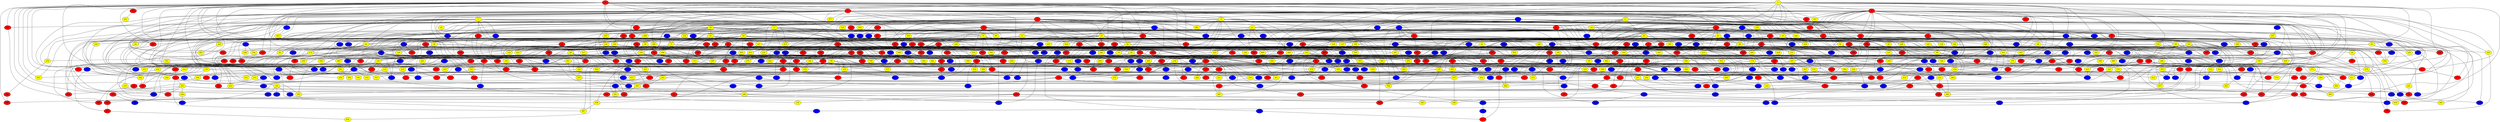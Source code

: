 graph {
0 [style = filled fillcolor = red];
1 [style = filled fillcolor = red];
2 [style = filled fillcolor = yellow];
3 [style = filled fillcolor = yellow];
4 [style = filled fillcolor = red];
5 [style = filled fillcolor = yellow];
6 [style = filled fillcolor = blue];
7 [style = filled fillcolor = blue];
8 [style = filled fillcolor = yellow];
9 [style = filled fillcolor = red];
10 [style = filled fillcolor = red];
11 [style = filled fillcolor = yellow];
12 [style = filled fillcolor = yellow];
13 [style = filled fillcolor = blue];
14 [style = filled fillcolor = yellow];
15 [style = filled fillcolor = yellow];
16 [style = filled fillcolor = blue];
17 [style = filled fillcolor = red];
18 [style = filled fillcolor = red];
19 [style = filled fillcolor = yellow];
20 [style = filled fillcolor = yellow];
21 [style = filled fillcolor = red];
22 [style = filled fillcolor = red];
23 [style = filled fillcolor = red];
24 [style = filled fillcolor = yellow];
25 [style = filled fillcolor = red];
26 [style = filled fillcolor = yellow];
27 [style = filled fillcolor = red];
28 [style = filled fillcolor = red];
29 [style = filled fillcolor = yellow];
30 [style = filled fillcolor = blue];
31 [style = filled fillcolor = yellow];
32 [style = filled fillcolor = blue];
33 [style = filled fillcolor = blue];
34 [style = filled fillcolor = blue];
35 [style = filled fillcolor = blue];
36 [style = filled fillcolor = yellow];
37 [style = filled fillcolor = blue];
38 [style = filled fillcolor = red];
39 [style = filled fillcolor = yellow];
40 [style = filled fillcolor = yellow];
41 [style = filled fillcolor = red];
42 [style = filled fillcolor = blue];
43 [style = filled fillcolor = red];
44 [style = filled fillcolor = blue];
45 [style = filled fillcolor = red];
46 [style = filled fillcolor = yellow];
47 [style = filled fillcolor = blue];
48 [style = filled fillcolor = yellow];
49 [style = filled fillcolor = red];
50 [style = filled fillcolor = red];
51 [style = filled fillcolor = red];
52 [style = filled fillcolor = red];
53 [style = filled fillcolor = yellow];
54 [style = filled fillcolor = red];
55 [style = filled fillcolor = yellow];
56 [style = filled fillcolor = yellow];
57 [style = filled fillcolor = red];
58 [style = filled fillcolor = yellow];
59 [style = filled fillcolor = yellow];
60 [style = filled fillcolor = red];
61 [style = filled fillcolor = red];
62 [style = filled fillcolor = blue];
63 [style = filled fillcolor = red];
64 [style = filled fillcolor = yellow];
65 [style = filled fillcolor = yellow];
66 [style = filled fillcolor = red];
67 [style = filled fillcolor = red];
68 [style = filled fillcolor = yellow];
69 [style = filled fillcolor = red];
70 [style = filled fillcolor = blue];
71 [style = filled fillcolor = yellow];
72 [style = filled fillcolor = red];
73 [style = filled fillcolor = red];
74 [style = filled fillcolor = blue];
75 [style = filled fillcolor = yellow];
76 [style = filled fillcolor = blue];
77 [style = filled fillcolor = red];
78 [style = filled fillcolor = blue];
79 [style = filled fillcolor = blue];
80 [style = filled fillcolor = yellow];
81 [style = filled fillcolor = yellow];
82 [style = filled fillcolor = yellow];
83 [style = filled fillcolor = yellow];
84 [style = filled fillcolor = yellow];
85 [style = filled fillcolor = red];
86 [style = filled fillcolor = blue];
87 [style = filled fillcolor = red];
88 [style = filled fillcolor = yellow];
89 [style = filled fillcolor = red];
90 [style = filled fillcolor = yellow];
91 [style = filled fillcolor = yellow];
92 [style = filled fillcolor = red];
93 [style = filled fillcolor = red];
94 [style = filled fillcolor = red];
95 [style = filled fillcolor = yellow];
96 [style = filled fillcolor = yellow];
97 [style = filled fillcolor = blue];
98 [style = filled fillcolor = red];
99 [style = filled fillcolor = red];
100 [style = filled fillcolor = yellow];
101 [style = filled fillcolor = red];
102 [style = filled fillcolor = yellow];
103 [style = filled fillcolor = red];
104 [style = filled fillcolor = yellow];
105 [style = filled fillcolor = yellow];
106 [style = filled fillcolor = red];
107 [style = filled fillcolor = yellow];
108 [style = filled fillcolor = red];
109 [style = filled fillcolor = red];
110 [style = filled fillcolor = yellow];
111 [style = filled fillcolor = red];
112 [style = filled fillcolor = red];
113 [style = filled fillcolor = blue];
114 [style = filled fillcolor = yellow];
115 [style = filled fillcolor = red];
116 [style = filled fillcolor = blue];
117 [style = filled fillcolor = red];
118 [style = filled fillcolor = yellow];
119 [style = filled fillcolor = blue];
120 [style = filled fillcolor = yellow];
121 [style = filled fillcolor = yellow];
122 [style = filled fillcolor = yellow];
123 [style = filled fillcolor = red];
124 [style = filled fillcolor = blue];
125 [style = filled fillcolor = blue];
126 [style = filled fillcolor = yellow];
127 [style = filled fillcolor = blue];
128 [style = filled fillcolor = yellow];
129 [style = filled fillcolor = blue];
130 [style = filled fillcolor = blue];
131 [style = filled fillcolor = blue];
132 [style = filled fillcolor = red];
133 [style = filled fillcolor = red];
134 [style = filled fillcolor = red];
135 [style = filled fillcolor = red];
136 [style = filled fillcolor = blue];
137 [style = filled fillcolor = yellow];
138 [style = filled fillcolor = blue];
139 [style = filled fillcolor = red];
140 [style = filled fillcolor = yellow];
141 [style = filled fillcolor = yellow];
142 [style = filled fillcolor = red];
143 [style = filled fillcolor = yellow];
144 [style = filled fillcolor = red];
145 [style = filled fillcolor = yellow];
146 [style = filled fillcolor = yellow];
147 [style = filled fillcolor = blue];
148 [style = filled fillcolor = blue];
149 [style = filled fillcolor = blue];
150 [style = filled fillcolor = yellow];
151 [style = filled fillcolor = blue];
152 [style = filled fillcolor = blue];
153 [style = filled fillcolor = red];
154 [style = filled fillcolor = yellow];
155 [style = filled fillcolor = yellow];
156 [style = filled fillcolor = yellow];
157 [style = filled fillcolor = red];
158 [style = filled fillcolor = red];
159 [style = filled fillcolor = yellow];
160 [style = filled fillcolor = yellow];
161 [style = filled fillcolor = red];
162 [style = filled fillcolor = yellow];
163 [style = filled fillcolor = red];
164 [style = filled fillcolor = yellow];
165 [style = filled fillcolor = blue];
166 [style = filled fillcolor = yellow];
167 [style = filled fillcolor = blue];
168 [style = filled fillcolor = blue];
169 [style = filled fillcolor = blue];
170 [style = filled fillcolor = blue];
171 [style = filled fillcolor = red];
172 [style = filled fillcolor = yellow];
173 [style = filled fillcolor = yellow];
174 [style = filled fillcolor = red];
175 [style = filled fillcolor = yellow];
176 [style = filled fillcolor = blue];
177 [style = filled fillcolor = red];
178 [style = filled fillcolor = red];
179 [style = filled fillcolor = yellow];
180 [style = filled fillcolor = red];
181 [style = filled fillcolor = blue];
182 [style = filled fillcolor = yellow];
183 [style = filled fillcolor = blue];
184 [style = filled fillcolor = red];
185 [style = filled fillcolor = blue];
186 [style = filled fillcolor = red];
187 [style = filled fillcolor = blue];
188 [style = filled fillcolor = red];
189 [style = filled fillcolor = blue];
190 [style = filled fillcolor = red];
191 [style = filled fillcolor = blue];
192 [style = filled fillcolor = yellow];
193 [style = filled fillcolor = red];
194 [style = filled fillcolor = blue];
195 [style = filled fillcolor = blue];
196 [style = filled fillcolor = yellow];
197 [style = filled fillcolor = yellow];
198 [style = filled fillcolor = yellow];
199 [style = filled fillcolor = blue];
200 [style = filled fillcolor = yellow];
201 [style = filled fillcolor = yellow];
202 [style = filled fillcolor = yellow];
203 [style = filled fillcolor = blue];
204 [style = filled fillcolor = yellow];
205 [style = filled fillcolor = blue];
206 [style = filled fillcolor = red];
207 [style = filled fillcolor = red];
208 [style = filled fillcolor = red];
209 [style = filled fillcolor = red];
210 [style = filled fillcolor = yellow];
211 [style = filled fillcolor = yellow];
212 [style = filled fillcolor = yellow];
213 [style = filled fillcolor = blue];
214 [style = filled fillcolor = red];
215 [style = filled fillcolor = yellow];
216 [style = filled fillcolor = yellow];
217 [style = filled fillcolor = blue];
218 [style = filled fillcolor = yellow];
219 [style = filled fillcolor = blue];
220 [style = filled fillcolor = yellow];
221 [style = filled fillcolor = blue];
222 [style = filled fillcolor = red];
223 [style = filled fillcolor = blue];
224 [style = filled fillcolor = blue];
225 [style = filled fillcolor = yellow];
226 [style = filled fillcolor = yellow];
227 [style = filled fillcolor = red];
228 [style = filled fillcolor = yellow];
229 [style = filled fillcolor = yellow];
230 [style = filled fillcolor = yellow];
231 [style = filled fillcolor = red];
232 [style = filled fillcolor = yellow];
233 [style = filled fillcolor = yellow];
234 [style = filled fillcolor = blue];
235 [style = filled fillcolor = red];
236 [style = filled fillcolor = yellow];
237 [style = filled fillcolor = blue];
238 [style = filled fillcolor = blue];
239 [style = filled fillcolor = blue];
240 [style = filled fillcolor = blue];
241 [style = filled fillcolor = yellow];
242 [style = filled fillcolor = yellow];
243 [style = filled fillcolor = red];
244 [style = filled fillcolor = blue];
245 [style = filled fillcolor = red];
246 [style = filled fillcolor = red];
247 [style = filled fillcolor = blue];
248 [style = filled fillcolor = yellow];
249 [style = filled fillcolor = yellow];
250 [style = filled fillcolor = blue];
251 [style = filled fillcolor = yellow];
252 [style = filled fillcolor = red];
253 [style = filled fillcolor = yellow];
254 [style = filled fillcolor = yellow];
255 [style = filled fillcolor = yellow];
256 [style = filled fillcolor = yellow];
257 [style = filled fillcolor = blue];
258 [style = filled fillcolor = red];
259 [style = filled fillcolor = red];
260 [style = filled fillcolor = red];
261 [style = filled fillcolor = yellow];
262 [style = filled fillcolor = blue];
263 [style = filled fillcolor = yellow];
264 [style = filled fillcolor = red];
265 [style = filled fillcolor = red];
266 [style = filled fillcolor = yellow];
267 [style = filled fillcolor = blue];
268 [style = filled fillcolor = red];
269 [style = filled fillcolor = red];
270 [style = filled fillcolor = yellow];
271 [style = filled fillcolor = blue];
272 [style = filled fillcolor = red];
273 [style = filled fillcolor = blue];
274 [style = filled fillcolor = yellow];
275 [style = filled fillcolor = yellow];
276 [style = filled fillcolor = blue];
277 [style = filled fillcolor = red];
278 [style = filled fillcolor = blue];
279 [style = filled fillcolor = yellow];
280 [style = filled fillcolor = yellow];
281 [style = filled fillcolor = blue];
282 [style = filled fillcolor = yellow];
283 [style = filled fillcolor = yellow];
284 [style = filled fillcolor = yellow];
285 [style = filled fillcolor = red];
286 [style = filled fillcolor = yellow];
287 [style = filled fillcolor = blue];
288 [style = filled fillcolor = red];
289 [style = filled fillcolor = blue];
290 [style = filled fillcolor = blue];
291 [style = filled fillcolor = blue];
292 [style = filled fillcolor = blue];
293 [style = filled fillcolor = red];
294 [style = filled fillcolor = yellow];
295 [style = filled fillcolor = red];
296 [style = filled fillcolor = blue];
297 [style = filled fillcolor = red];
298 [style = filled fillcolor = blue];
299 [style = filled fillcolor = yellow];
300 [style = filled fillcolor = red];
301 [style = filled fillcolor = red];
302 [style = filled fillcolor = blue];
303 [style = filled fillcolor = yellow];
304 [style = filled fillcolor = red];
305 [style = filled fillcolor = red];
306 [style = filled fillcolor = blue];
307 [style = filled fillcolor = red];
308 [style = filled fillcolor = blue];
309 [style = filled fillcolor = blue];
310 [style = filled fillcolor = red];
311 [style = filled fillcolor = yellow];
312 [style = filled fillcolor = blue];
313 [style = filled fillcolor = yellow];
314 [style = filled fillcolor = yellow];
315 [style = filled fillcolor = blue];
316 [style = filled fillcolor = yellow];
317 [style = filled fillcolor = red];
318 [style = filled fillcolor = yellow];
319 [style = filled fillcolor = yellow];
320 [style = filled fillcolor = blue];
321 [style = filled fillcolor = red];
322 [style = filled fillcolor = blue];
323 [style = filled fillcolor = blue];
324 [style = filled fillcolor = yellow];
325 [style = filled fillcolor = blue];
326 [style = filled fillcolor = blue];
327 [style = filled fillcolor = red];
328 [style = filled fillcolor = blue];
329 [style = filled fillcolor = blue];
330 [style = filled fillcolor = yellow];
331 [style = filled fillcolor = red];
332 [style = filled fillcolor = blue];
333 [style = filled fillcolor = yellow];
334 [style = filled fillcolor = yellow];
335 [style = filled fillcolor = red];
336 [style = filled fillcolor = blue];
337 [style = filled fillcolor = red];
338 [style = filled fillcolor = yellow];
339 [style = filled fillcolor = red];
340 [style = filled fillcolor = red];
341 [style = filled fillcolor = yellow];
342 [style = filled fillcolor = blue];
343 [style = filled fillcolor = yellow];
344 [style = filled fillcolor = red];
345 [style = filled fillcolor = blue];
346 [style = filled fillcolor = yellow];
347 [style = filled fillcolor = yellow];
348 [style = filled fillcolor = blue];
349 [style = filled fillcolor = red];
350 [style = filled fillcolor = yellow];
351 [style = filled fillcolor = blue];
352 [style = filled fillcolor = red];
353 [style = filled fillcolor = yellow];
354 [style = filled fillcolor = yellow];
355 [style = filled fillcolor = yellow];
356 [style = filled fillcolor = red];
357 [style = filled fillcolor = yellow];
358 [style = filled fillcolor = blue];
359 [style = filled fillcolor = blue];
360 [style = filled fillcolor = yellow];
361 [style = filled fillcolor = yellow];
362 [style = filled fillcolor = red];
363 [style = filled fillcolor = yellow];
364 [style = filled fillcolor = blue];
365 [style = filled fillcolor = blue];
366 [style = filled fillcolor = red];
367 [style = filled fillcolor = yellow];
368 [style = filled fillcolor = blue];
369 [style = filled fillcolor = red];
370 [style = filled fillcolor = yellow];
371 [style = filled fillcolor = red];
372 [style = filled fillcolor = red];
373 [style = filled fillcolor = yellow];
374 [style = filled fillcolor = yellow];
375 [style = filled fillcolor = red];
376 [style = filled fillcolor = red];
377 [style = filled fillcolor = red];
378 [style = filled fillcolor = red];
379 [style = filled fillcolor = yellow];
380 [style = filled fillcolor = yellow];
381 [style = filled fillcolor = blue];
382 [style = filled fillcolor = blue];
383 [style = filled fillcolor = yellow];
384 [style = filled fillcolor = yellow];
385 [style = filled fillcolor = yellow];
386 [style = filled fillcolor = blue];
387 [style = filled fillcolor = red];
388 [style = filled fillcolor = red];
389 [style = filled fillcolor = blue];
390 [style = filled fillcolor = yellow];
391 [style = filled fillcolor = red];
392 [style = filled fillcolor = red];
393 [style = filled fillcolor = red];
394 [style = filled fillcolor = blue];
395 [style = filled fillcolor = yellow];
396 [style = filled fillcolor = red];
397 [style = filled fillcolor = red];
398 [style = filled fillcolor = red];
399 [style = filled fillcolor = red];
400 [style = filled fillcolor = blue];
401 [style = filled fillcolor = red];
402 [style = filled fillcolor = yellow];
403 [style = filled fillcolor = blue];
404 [style = filled fillcolor = blue];
405 [style = filled fillcolor = red];
406 [style = filled fillcolor = yellow];
407 [style = filled fillcolor = blue];
408 [style = filled fillcolor = red];
409 [style = filled fillcolor = yellow];
410 [style = filled fillcolor = blue];
411 [style = filled fillcolor = red];
412 [style = filled fillcolor = blue];
413 [style = filled fillcolor = blue];
414 [style = filled fillcolor = blue];
415 [style = filled fillcolor = yellow];
416 [style = filled fillcolor = red];
417 [style = filled fillcolor = red];
418 [style = filled fillcolor = blue];
419 [style = filled fillcolor = red];
420 [style = filled fillcolor = red];
421 [style = filled fillcolor = blue];
422 [style = filled fillcolor = yellow];
423 [style = filled fillcolor = red];
424 [style = filled fillcolor = blue];
425 [style = filled fillcolor = red];
426 [style = filled fillcolor = yellow];
427 [style = filled fillcolor = blue];
428 [style = filled fillcolor = blue];
429 [style = filled fillcolor = blue];
430 [style = filled fillcolor = red];
431 [style = filled fillcolor = blue];
432 [style = filled fillcolor = red];
433 [style = filled fillcolor = yellow];
434 [style = filled fillcolor = blue];
435 [style = filled fillcolor = red];
436 [style = filled fillcolor = yellow];
437 [style = filled fillcolor = red];
438 [style = filled fillcolor = red];
439 [style = filled fillcolor = yellow];
440 [style = filled fillcolor = yellow];
441 [style = filled fillcolor = yellow];
442 [style = filled fillcolor = blue];
443 [style = filled fillcolor = red];
444 [style = filled fillcolor = yellow];
445 [style = filled fillcolor = red];
446 [style = filled fillcolor = blue];
447 [style = filled fillcolor = yellow];
448 [style = filled fillcolor = red];
449 [style = filled fillcolor = red];
450 [style = filled fillcolor = blue];
451 [style = filled fillcolor = red];
452 [style = filled fillcolor = yellow];
453 [style = filled fillcolor = yellow];
454 [style = filled fillcolor = red];
455 [style = filled fillcolor = yellow];
456 [style = filled fillcolor = red];
457 [style = filled fillcolor = red];
458 [style = filled fillcolor = yellow];
459 [style = filled fillcolor = red];
460 [style = filled fillcolor = blue];
461 [style = filled fillcolor = blue];
462 [style = filled fillcolor = yellow];
463 [style = filled fillcolor = blue];
464 [style = filled fillcolor = yellow];
465 [style = filled fillcolor = red];
466 [style = filled fillcolor = yellow];
467 [style = filled fillcolor = yellow];
468 [style = filled fillcolor = yellow];
469 [style = filled fillcolor = red];
470 [style = filled fillcolor = yellow];
471 [style = filled fillcolor = yellow];
472 [style = filled fillcolor = red];
473 [style = filled fillcolor = blue];
474 [style = filled fillcolor = yellow];
475 [style = filled fillcolor = yellow];
476 [style = filled fillcolor = blue];
477 [style = filled fillcolor = yellow];
478 [style = filled fillcolor = red];
479 [style = filled fillcolor = yellow];
480 [style = filled fillcolor = red];
481 [style = filled fillcolor = blue];
482 [style = filled fillcolor = blue];
483 [style = filled fillcolor = yellow];
484 [style = filled fillcolor = yellow];
485 [style = filled fillcolor = yellow];
486 [style = filled fillcolor = red];
487 [style = filled fillcolor = blue];
488 [style = filled fillcolor = blue];
489 [style = filled fillcolor = yellow];
490 [style = filled fillcolor = blue];
491 [style = filled fillcolor = blue];
492 [style = filled fillcolor = blue];
493 [style = filled fillcolor = blue];
494 [style = filled fillcolor = blue];
495 [style = filled fillcolor = blue];
496 [style = filled fillcolor = red];
497 [style = filled fillcolor = red];
498 [style = filled fillcolor = red];
499 [style = filled fillcolor = red];
500 [style = filled fillcolor = red];
501 [style = filled fillcolor = red];
502 [style = filled fillcolor = blue];
503 [style = filled fillcolor = red];
504 [style = filled fillcolor = red];
505 [style = filled fillcolor = blue];
506 [style = filled fillcolor = yellow];
507 [style = filled fillcolor = yellow];
508 [style = filled fillcolor = red];
509 [style = filled fillcolor = red];
510 [style = filled fillcolor = blue];
511 [style = filled fillcolor = yellow];
512 [style = filled fillcolor = red];
513 [style = filled fillcolor = yellow];
514 [style = filled fillcolor = red];
515 [style = filled fillcolor = yellow];
516 [style = filled fillcolor = yellow];
517 [style = filled fillcolor = yellow];
518 [style = filled fillcolor = blue];
519 [style = filled fillcolor = yellow];
520 [style = filled fillcolor = blue];
521 [style = filled fillcolor = yellow];
522 [style = filled fillcolor = blue];
523 [style = filled fillcolor = red];
524 [style = filled fillcolor = yellow];
525 [style = filled fillcolor = blue];
526 [style = filled fillcolor = yellow];
527 [style = filled fillcolor = blue];
528 [style = filled fillcolor = yellow];
529 [style = filled fillcolor = blue];
530 [style = filled fillcolor = blue];
531 [style = filled fillcolor = blue];
532 [style = filled fillcolor = yellow];
533 [style = filled fillcolor = blue];
534 [style = filled fillcolor = red];
535 [style = filled fillcolor = red];
536 [style = filled fillcolor = red];
537 [style = filled fillcolor = red];
538 [style = filled fillcolor = red];
539 [style = filled fillcolor = yellow];
540 [style = filled fillcolor = yellow];
541 [style = filled fillcolor = blue];
542 [style = filled fillcolor = blue];
543 [style = filled fillcolor = blue];
544 [style = filled fillcolor = red];
545 [style = filled fillcolor = red];
546 [style = filled fillcolor = yellow];
547 [style = filled fillcolor = blue];
548 [style = filled fillcolor = yellow];
549 [style = filled fillcolor = yellow];
550 [style = filled fillcolor = blue];
551 [style = filled fillcolor = yellow];
552 [style = filled fillcolor = red];
553 [style = filled fillcolor = red];
554 [style = filled fillcolor = yellow];
555 [style = filled fillcolor = red];
556 [style = filled fillcolor = red];
557 [style = filled fillcolor = yellow];
558 [style = filled fillcolor = yellow];
559 [style = filled fillcolor = blue];
560 [style = filled fillcolor = red];
561 [style = filled fillcolor = red];
562 [style = filled fillcolor = yellow];
563 [style = filled fillcolor = yellow];
564 [style = filled fillcolor = blue];
565 [style = filled fillcolor = yellow];
566 [style = filled fillcolor = blue];
567 [style = filled fillcolor = blue];
568 [style = filled fillcolor = blue];
569 [style = filled fillcolor = blue];
570 [style = filled fillcolor = blue];
571 [style = filled fillcolor = blue];
572 [style = filled fillcolor = yellow];
573 [style = filled fillcolor = red];
574 [style = filled fillcolor = yellow];
575 [style = filled fillcolor = red];
576 [style = filled fillcolor = blue];
577 [style = filled fillcolor = red];
578 [style = filled fillcolor = red];
579 [style = filled fillcolor = red];
580 [style = filled fillcolor = red];
581 [style = filled fillcolor = red];
582 [style = filled fillcolor = blue];
583 [style = filled fillcolor = red];
584 [style = filled fillcolor = blue];
585 [style = filled fillcolor = blue];
586 [style = filled fillcolor = red];
587 [style = filled fillcolor = yellow];
588 [style = filled fillcolor = red];
589 [style = filled fillcolor = blue];
590 [style = filled fillcolor = yellow];
591 [style = filled fillcolor = yellow];
592 [style = filled fillcolor = yellow];
593 [style = filled fillcolor = blue];
594 [style = filled fillcolor = red];
595 [style = filled fillcolor = yellow];
596 [style = filled fillcolor = red];
597 [style = filled fillcolor = blue];
598 [style = filled fillcolor = blue];
599 [style = filled fillcolor = blue];
600 [style = filled fillcolor = blue];
601 [style = filled fillcolor = blue];
602 [style = filled fillcolor = blue];
603 [style = filled fillcolor = yellow];
604 [style = filled fillcolor = yellow];
605 [style = filled fillcolor = red];
606 [style = filled fillcolor = blue];
607 [style = filled fillcolor = yellow];
608 [style = filled fillcolor = yellow];
609 [style = filled fillcolor = blue];
610 [style = filled fillcolor = blue];
611 [style = filled fillcolor = blue];
612 [style = filled fillcolor = yellow];
613 [style = filled fillcolor = red];
614 [style = filled fillcolor = yellow];
615 [style = filled fillcolor = red];
616 [style = filled fillcolor = yellow];
617 [style = filled fillcolor = blue];
618 [style = filled fillcolor = blue];
619 [style = filled fillcolor = red];
620 [style = filled fillcolor = blue];
621 [style = filled fillcolor = yellow];
622 [style = filled fillcolor = blue];
623 [style = filled fillcolor = red];
624 [style = filled fillcolor = blue];
625 [style = filled fillcolor = yellow];
626 [style = filled fillcolor = red];
627 [style = filled fillcolor = red];
628 [style = filled fillcolor = yellow];
629 [style = filled fillcolor = red];
630 [style = filled fillcolor = blue];
631 [style = filled fillcolor = red];
632 [style = filled fillcolor = red];
633 [style = filled fillcolor = blue];
634 [style = filled fillcolor = yellow];
635 [style = filled fillcolor = red];
636 [style = filled fillcolor = yellow];
637 [style = filled fillcolor = yellow];
638 [style = filled fillcolor = blue];
639 [style = filled fillcolor = red];
640 [style = filled fillcolor = red];
641 [style = filled fillcolor = red];
642 [style = filled fillcolor = yellow];
643 [style = filled fillcolor = yellow];
644 [style = filled fillcolor = yellow];
645 [style = filled fillcolor = blue];
646 [style = filled fillcolor = blue];
647 [style = filled fillcolor = yellow];
648 [style = filled fillcolor = red];
649 [style = filled fillcolor = yellow];
650 [style = filled fillcolor = blue];
651 [style = filled fillcolor = yellow];
652 [style = filled fillcolor = yellow];
653 [style = filled fillcolor = red];
654 [style = filled fillcolor = yellow];
655 [style = filled fillcolor = yellow];
656 [style = filled fillcolor = yellow];
657 [style = filled fillcolor = blue];
658 [style = filled fillcolor = red];
659 [style = filled fillcolor = red];
660 [style = filled fillcolor = blue];
661 [style = filled fillcolor = red];
662 [style = filled fillcolor = yellow];
663 [style = filled fillcolor = blue];
664 [style = filled fillcolor = blue];
665 [style = filled fillcolor = yellow];
666 [style = filled fillcolor = blue];
667 [style = filled fillcolor = red];
668 [style = filled fillcolor = blue];
669 [style = filled fillcolor = red];
670 [style = filled fillcolor = blue];
671 [style = filled fillcolor = red];
672 [style = filled fillcolor = red];
673 [style = filled fillcolor = blue];
674 [style = filled fillcolor = blue];
675 [style = filled fillcolor = blue];
676 [style = filled fillcolor = yellow];
677 [style = filled fillcolor = yellow];
678 [style = filled fillcolor = yellow];
679 [style = filled fillcolor = red];
680 [style = filled fillcolor = red];
681 [style = filled fillcolor = yellow];
682 [style = filled fillcolor = yellow];
683 [style = filled fillcolor = blue];
684 [style = filled fillcolor = yellow];
685 [style = filled fillcolor = red];
686 [style = filled fillcolor = red];
687 [style = filled fillcolor = yellow];
688 [style = filled fillcolor = yellow];
689 [style = filled fillcolor = blue];
690 [style = filled fillcolor = red];
691 [style = filled fillcolor = yellow];
692 [style = filled fillcolor = yellow];
693 [style = filled fillcolor = red];
694 [style = filled fillcolor = red];
695 [style = filled fillcolor = blue];
696 [style = filled fillcolor = blue];
697 [style = filled fillcolor = red];
698 [style = filled fillcolor = red];
699 [style = filled fillcolor = blue];
700 [style = filled fillcolor = red];
701 [style = filled fillcolor = yellow];
702 [style = filled fillcolor = blue];
703 [style = filled fillcolor = red];
704 [style = filled fillcolor = red];
705 [style = filled fillcolor = red];
706 [style = filled fillcolor = yellow];
707 [style = filled fillcolor = yellow];
708 [style = filled fillcolor = yellow];
709 [style = filled fillcolor = blue];
710 [style = filled fillcolor = red];
0 -- 42;
0 -- 49;
0 -- 51;
0 -- 69;
0 -- 83;
0 -- 91;
0 -- 101;
0 -- 144;
0 -- 154;
0 -- 170;
0 -- 171;
0 -- 186;
0 -- 187;
0 -- 218;
0 -- 220;
0 -- 235;
0 -- 314;
0 -- 329;
0 -- 357;
0 -- 366;
0 -- 372;
0 -- 387;
0 -- 388;
0 -- 465;
0 -- 484;
0 -- 501;
0 -- 562;
0 -- 583;
0 -- 591;
0 -- 638;
0 -- 640;
0 -- 656;
0 -- 659;
0 -- 670;
0 -- 40;
0 -- 36;
0 -- 10;
0 -- 1;
1 -- 4;
1 -- 8;
1 -- 15;
1 -- 23;
1 -- 28;
1 -- 32;
1 -- 34;
1 -- 35;
1 -- 39;
1 -- 46;
1 -- 54;
1 -- 55;
1 -- 59;
1 -- 82;
1 -- 89;
1 -- 115;
1 -- 130;
1 -- 139;
1 -- 145;
1 -- 147;
1 -- 160;
1 -- 165;
1 -- 179;
1 -- 193;
1 -- 226;
1 -- 234;
1 -- 268;
1 -- 280;
1 -- 303;
1 -- 334;
1 -- 373;
1 -- 383;
1 -- 395;
1 -- 469;
1 -- 477;
1 -- 496;
1 -- 569;
1 -- 664;
1 -- 678;
1 -- 681;
1 -- 684;
2 -- 8;
2 -- 37;
2 -- 41;
2 -- 54;
2 -- 96;
2 -- 112;
2 -- 142;
2 -- 155;
2 -- 241;
2 -- 277;
2 -- 330;
2 -- 362;
2 -- 543;
2 -- 566;
2 -- 606;
2 -- 607;
2 -- 614;
3 -- 9;
3 -- 10;
3 -- 13;
3 -- 30;
3 -- 44;
3 -- 53;
3 -- 109;
3 -- 117;
3 -- 126;
3 -- 131;
3 -- 134;
3 -- 192;
3 -- 203;
3 -- 236;
3 -- 257;
3 -- 330;
3 -- 331;
3 -- 352;
3 -- 377;
3 -- 400;
3 -- 468;
3 -- 498;
3 -- 517;
3 -- 536;
3 -- 679;
4 -- 12;
4 -- 14;
4 -- 16;
4 -- 20;
4 -- 21;
4 -- 24;
4 -- 26;
4 -- 27;
4 -- 29;
4 -- 31;
4 -- 51;
4 -- 64;
4 -- 71;
4 -- 76;
4 -- 80;
4 -- 98;
4 -- 110;
4 -- 148;
4 -- 163;
4 -- 166;
4 -- 181;
4 -- 184;
4 -- 202;
4 -- 230;
4 -- 243;
4 -- 268;
4 -- 276;
4 -- 279;
4 -- 289;
4 -- 297;
4 -- 305;
4 -- 306;
4 -- 310;
4 -- 319;
4 -- 413;
4 -- 449;
4 -- 454;
4 -- 471;
4 -- 508;
4 -- 518;
4 -- 520;
4 -- 522;
4 -- 559;
4 -- 565;
4 -- 591;
4 -- 654;
5 -- 7;
5 -- 13;
5 -- 19;
5 -- 20;
5 -- 22;
5 -- 34;
5 -- 47;
5 -- 86;
5 -- 103;
5 -- 141;
5 -- 173;
5 -- 189;
5 -- 206;
5 -- 249;
5 -- 387;
5 -- 399;
5 -- 408;
5 -- 439;
5 -- 474;
5 -- 492;
5 -- 509;
5 -- 587;
5 -- 688;
5 -- 701;
6 -- 7;
6 -- 12;
6 -- 70;
6 -- 82;
6 -- 97;
6 -- 219;
6 -- 344;
6 -- 511;
6 -- 567;
6 -- 631;
7 -- 28;
7 -- 83;
7 -- 176;
7 -- 246;
7 -- 261;
7 -- 303;
7 -- 333;
7 -- 455;
7 -- 537;
7 -- 589;
7 -- 606;
8 -- 49;
8 -- 52;
8 -- 70;
8 -- 86;
8 -- 92;
8 -- 93;
8 -- 127;
8 -- 135;
8 -- 164;
8 -- 172;
8 -- 228;
8 -- 262;
8 -- 277;
8 -- 307;
8 -- 320;
8 -- 376;
8 -- 485;
8 -- 493;
8 -- 586;
8 -- 602;
8 -- 629;
9 -- 11;
9 -- 33;
9 -- 37;
9 -- 43;
9 -- 57;
9 -- 69;
9 -- 78;
9 -- 80;
9 -- 85;
9 -- 89;
9 -- 108;
9 -- 132;
9 -- 133;
9 -- 179;
9 -- 180;
9 -- 197;
9 -- 208;
9 -- 240;
9 -- 250;
9 -- 257;
9 -- 266;
9 -- 316;
9 -- 339;
9 -- 355;
9 -- 357;
9 -- 370;
9 -- 466;
9 -- 507;
9 -- 552;
9 -- 553;
9 -- 558;
9 -- 579;
9 -- 582;
9 -- 604;
9 -- 625;
9 -- 689;
9 -- 696;
10 -- 22;
10 -- 63;
10 -- 66;
10 -- 81;
10 -- 92;
10 -- 100;
10 -- 104;
10 -- 131;
10 -- 134;
10 -- 272;
10 -- 276;
10 -- 305;
10 -- 350;
10 -- 424;
10 -- 493;
10 -- 496;
10 -- 575;
10 -- 667;
10 -- 676;
11 -- 14;
11 -- 17;
11 -- 22;
11 -- 25;
11 -- 26;
11 -- 50;
11 -- 108;
11 -- 199;
11 -- 202;
11 -- 367;
11 -- 483;
11 -- 566;
11 -- 666;
12 -- 21;
12 -- 31;
12 -- 40;
12 -- 55;
12 -- 69;
12 -- 74;
12 -- 78;
12 -- 88;
12 -- 221;
12 -- 463;
12 -- 473;
12 -- 656;
13 -- 18;
13 -- 25;
13 -- 32;
13 -- 245;
13 -- 300;
13 -- 342;
13 -- 378;
13 -- 392;
13 -- 433;
13 -- 617;
13 -- 674;
14 -- 18;
14 -- 55;
14 -- 63;
14 -- 68;
14 -- 77;
14 -- 81;
14 -- 181;
14 -- 207;
14 -- 295;
14 -- 348;
14 -- 362;
14 -- 633;
14 -- 648;
15 -- 17;
15 -- 20;
15 -- 23;
15 -- 60;
15 -- 66;
15 -- 87;
15 -- 173;
15 -- 208;
15 -- 217;
15 -- 229;
15 -- 235;
15 -- 270;
15 -- 295;
15 -- 359;
15 -- 391;
15 -- 482;
15 -- 545;
15 -- 558;
15 -- 618;
15 -- 633;
15 -- 681;
16 -- 30;
16 -- 51;
16 -- 125;
16 -- 215;
16 -- 468;
16 -- 633;
17 -- 79;
17 -- 309;
18 -- 21;
18 -- 33;
18 -- 117;
18 -- 174;
18 -- 175;
18 -- 335;
18 -- 360;
18 -- 393;
18 -- 503;
18 -- 542;
18 -- 673;
20 -- 34;
20 -- 83;
20 -- 84;
20 -- 90;
20 -- 138;
20 -- 162;
20 -- 174;
20 -- 240;
20 -- 286;
20 -- 318;
20 -- 386;
20 -- 419;
20 -- 425;
20 -- 478;
20 -- 614;
20 -- 663;
21 -- 95;
21 -- 167;
21 -- 364;
21 -- 472;
22 -- 57;
22 -- 85;
22 -- 91;
22 -- 116;
22 -- 151;
23 -- 24;
23 -- 36;
23 -- 87;
23 -- 90;
23 -- 146;
23 -- 164;
23 -- 180;
23 -- 224;
23 -- 313;
23 -- 380;
23 -- 515;
23 -- 594;
24 -- 30;
24 -- 40;
24 -- 41;
24 -- 112;
24 -- 119;
24 -- 149;
24 -- 180;
24 -- 183;
24 -- 187;
24 -- 240;
24 -- 334;
24 -- 365;
24 -- 498;
24 -- 523;
24 -- 644;
25 -- 106;
25 -- 129;
25 -- 135;
25 -- 172;
25 -- 410;
25 -- 621;
26 -- 48;
26 -- 74;
26 -- 95;
26 -- 106;
26 -- 111;
26 -- 120;
26 -- 136;
26 -- 143;
26 -- 208;
26 -- 221;
26 -- 271;
26 -- 294;
26 -- 323;
26 -- 328;
26 -- 371;
26 -- 443;
26 -- 457;
26 -- 461;
26 -- 474;
26 -- 501;
27 -- 107;
27 -- 122;
27 -- 258;
28 -- 39;
28 -- 103;
28 -- 125;
28 -- 132;
28 -- 184;
28 -- 217;
28 -- 286;
28 -- 361;
28 -- 451;
28 -- 456;
28 -- 461;
29 -- 46;
29 -- 64;
29 -- 73;
29 -- 100;
29 -- 103;
29 -- 104;
29 -- 207;
29 -- 237;
29 -- 249;
29 -- 252;
29 -- 289;
29 -- 292;
29 -- 356;
29 -- 475;
29 -- 577;
29 -- 599;
29 -- 642;
29 -- 672;
30 -- 192;
30 -- 288;
31 -- 38;
31 -- 107;
31 -- 136;
31 -- 191;
31 -- 269;
31 -- 284;
31 -- 291;
31 -- 424;
31 -- 646;
31 -- 689;
32 -- 67;
32 -- 199;
32 -- 374;
33 -- 52;
33 -- 58;
34 -- 45;
34 -- 46;
34 -- 99;
34 -- 189;
34 -- 205;
34 -- 263;
34 -- 297;
34 -- 491;
34 -- 505;
34 -- 542;
34 -- 573;
34 -- 585;
34 -- 594;
34 -- 597;
34 -- 603;
35 -- 71;
35 -- 76;
35 -- 269;
35 -- 282;
35 -- 409;
35 -- 555;
35 -- 573;
36 -- 82;
36 -- 95;
36 -- 109;
36 -- 196;
36 -- 248;
36 -- 283;
36 -- 340;
36 -- 367;
36 -- 389;
36 -- 535;
36 -- 630;
37 -- 266;
37 -- 322;
37 -- 338;
38 -- 62;
38 -- 70;
38 -- 265;
38 -- 277;
38 -- 296;
38 -- 382;
38 -- 410;
38 -- 489;
39 -- 113;
39 -- 242;
39 -- 305;
39 -- 372;
39 -- 427;
40 -- 153;
40 -- 182;
40 -- 335;
41 -- 68;
41 -- 195;
42 -- 72;
42 -- 248;
42 -- 298;
42 -- 354;
42 -- 504;
43 -- 88;
43 -- 118;
43 -- 162;
43 -- 176;
43 -- 304;
43 -- 446;
43 -- 654;
44 -- 65;
44 -- 102;
44 -- 127;
44 -- 178;
44 -- 234;
44 -- 264;
44 -- 317;
44 -- 413;
44 -- 514;
44 -- 589;
44 -- 595;
45 -- 54;
45 -- 77;
45 -- 78;
45 -- 86;
45 -- 94;
45 -- 211;
45 -- 212;
45 -- 432;
45 -- 469;
45 -- 479;
46 -- 99;
46 -- 137;
46 -- 173;
46 -- 194;
46 -- 570;
46 -- 647;
47 -- 146;
47 -- 453;
48 -- 139;
48 -- 200;
48 -- 209;
48 -- 507;
48 -- 557;
48 -- 669;
49 -- 117;
49 -- 290;
49 -- 599;
50 -- 81;
50 -- 101;
50 -- 149;
50 -- 206;
50 -- 300;
50 -- 381;
50 -- 427;
50 -- 444;
50 -- 515;
50 -- 608;
51 -- 68;
51 -- 75;
51 -- 112;
51 -- 114;
51 -- 261;
51 -- 568;
51 -- 637;
51 -- 680;
52 -- 488;
52 -- 524;
53 -- 79;
53 -- 148;
53 -- 239;
53 -- 432;
54 -- 96;
54 -- 140;
54 -- 167;
54 -- 211;
54 -- 279;
54 -- 361;
54 -- 378;
54 -- 386;
54 -- 400;
54 -- 423;
54 -- 549;
54 -- 635;
55 -- 59;
55 -- 65;
55 -- 121;
55 -- 136;
55 -- 168;
55 -- 580;
55 -- 613;
55 -- 699;
56 -- 73;
56 -- 128;
56 -- 133;
56 -- 140;
56 -- 170;
56 -- 517;
56 -- 665;
56 -- 706;
57 -- 61;
57 -- 75;
57 -- 84;
57 -- 351;
57 -- 405;
57 -- 449;
57 -- 557;
57 -- 611;
58 -- 231;
58 -- 442;
59 -- 137;
60 -- 236;
60 -- 500;
60 -- 534;
61 -- 87;
61 -- 123;
61 -- 329;
61 -- 525;
61 -- 645;
62 -- 185;
63 -- 109;
63 -- 282;
63 -- 390;
63 -- 544;
64 -- 159;
65 -- 72;
65 -- 116;
65 -- 224;
65 -- 698;
66 -- 157;
66 -- 163;
66 -- 218;
66 -- 311;
66 -- 342;
66 -- 536;
66 -- 639;
66 -- 663;
67 -- 105;
68 -- 93;
68 -- 119;
68 -- 228;
68 -- 341;
68 -- 485;
68 -- 527;
68 -- 655;
69 -- 110;
69 -- 162;
69 -- 223;
69 -- 347;
69 -- 571;
70 -- 85;
70 -- 98;
70 -- 116;
70 -- 169;
70 -- 402;
70 -- 506;
71 -- 104;
71 -- 153;
71 -- 213;
71 -- 472;
71 -- 529;
71 -- 532;
72 -- 287;
72 -- 401;
72 -- 526;
72 -- 529;
73 -- 80;
73 -- 115;
73 -- 188;
73 -- 298;
73 -- 382;
73 -- 407;
73 -- 535;
73 -- 652;
74 -- 259;
74 -- 543;
74 -- 563;
75 -- 335;
75 -- 360;
75 -- 495;
75 -- 615;
75 -- 708;
76 -- 369;
76 -- 417;
76 -- 435;
76 -- 476;
77 -- 106;
77 -- 128;
77 -- 225;
77 -- 285;
77 -- 458;
78 -- 383;
78 -- 454;
78 -- 470;
78 -- 576;
79 -- 190;
79 -- 421;
80 -- 326;
81 -- 88;
81 -- 105;
81 -- 110;
81 -- 118;
81 -- 150;
81 -- 254;
81 -- 381;
82 -- 310;
83 -- 123;
83 -- 142;
83 -- 258;
83 -- 306;
83 -- 451;
83 -- 474;
83 -- 586;
84 -- 179;
84 -- 198;
84 -- 458;
85 -- 346;
85 -- 372;
85 -- 376;
85 -- 420;
86 -- 193;
86 -- 201;
86 -- 273;
86 -- 315;
86 -- 340;
86 -- 384;
86 -- 522;
86 -- 540;
87 -- 343;
88 -- 127;
88 -- 147;
88 -- 290;
88 -- 394;
88 -- 429;
89 -- 379;
90 -- 331;
91 -- 215;
91 -- 256;
91 -- 337;
91 -- 356;
91 -- 498;
92 -- 113;
92 -- 164;
92 -- 306;
92 -- 331;
92 -- 342;
92 -- 412;
93 -- 228;
94 -- 114;
94 -- 169;
94 -- 204;
94 -- 346;
95 -- 227;
95 -- 301;
95 -- 309;
95 -- 564;
96 -- 148;
96 -- 156;
96 -- 157;
96 -- 194;
96 -- 202;
96 -- 239;
96 -- 275;
96 -- 662;
97 -- 675;
98 -- 133;
98 -- 188;
98 -- 197;
98 -- 298;
98 -- 299;
98 -- 338;
98 -- 381;
98 -- 491;
98 -- 623;
98 -- 678;
98 -- 688;
99 -- 273;
99 -- 293;
99 -- 462;
100 -- 145;
100 -- 236;
100 -- 344;
100 -- 470;
100 -- 525;
100 -- 609;
100 -- 619;
101 -- 105;
101 -- 115;
101 -- 216;
101 -- 700;
102 -- 129;
102 -- 152;
102 -- 161;
102 -- 220;
102 -- 275;
102 -- 407;
102 -- 445;
102 -- 531;
102 -- 567;
102 -- 643;
104 -- 167;
104 -- 250;
104 -- 278;
104 -- 438;
104 -- 584;
105 -- 158;
105 -- 337;
105 -- 573;
106 -- 108;
106 -- 163;
106 -- 260;
106 -- 627;
107 -- 201;
107 -- 243;
107 -- 489;
107 -- 515;
108 -- 216;
108 -- 374;
108 -- 693;
109 -- 380;
109 -- 572;
110 -- 140;
110 -- 217;
111 -- 316;
111 -- 551;
112 -- 120;
112 -- 270;
112 -- 304;
112 -- 320;
112 -- 333;
112 -- 511;
112 -- 549;
113 -- 244;
113 -- 380;
114 -- 619;
116 -- 262;
116 -- 456;
116 -- 674;
116 -- 684;
117 -- 144;
117 -- 319;
117 -- 350;
117 -- 404;
117 -- 528;
119 -- 379;
119 -- 561;
120 -- 562;
121 -- 145;
121 -- 507;
121 -- 667;
122 -- 168;
122 -- 460;
122 -- 670;
123 -- 198;
123 -- 216;
123 -- 222;
123 -- 324;
123 -- 423;
123 -- 484;
124 -- 177;
124 -- 288;
124 -- 308;
124 -- 312;
124 -- 354;
124 -- 500;
124 -- 563;
125 -- 174;
125 -- 185;
125 -- 190;
125 -- 199;
125 -- 213;
125 -- 268;
125 -- 313;
125 -- 367;
125 -- 484;
125 -- 554;
125 -- 674;
126 -- 215;
126 -- 237;
126 -- 355;
126 -- 359;
127 -- 134;
127 -- 371;
127 -- 410;
127 -- 648;
128 -- 130;
128 -- 151;
128 -- 299;
128 -- 370;
128 -- 636;
129 -- 643;
130 -- 462;
130 -- 512;
131 -- 132;
131 -- 212;
131 -- 310;
131 -- 328;
133 -- 142;
134 -- 205;
134 -- 301;
134 -- 572;
135 -- 395;
135 -- 630;
136 -- 175;
136 -- 274;
136 -- 368;
136 -- 451;
136 -- 483;
136 -- 518;
136 -- 544;
136 -- 613;
137 -- 219;
137 -- 443;
139 -- 519;
139 -- 701;
140 -- 520;
140 -- 632;
140 -- 682;
141 -- 347;
142 -- 154;
142 -- 253;
142 -- 326;
142 -- 687;
143 -- 244;
143 -- 447;
144 -- 159;
144 -- 218;
144 -- 264;
144 -- 332;
144 -- 459;
144 -- 666;
145 -- 186;
145 -- 324;
146 -- 153;
146 -- 580;
147 -- 150;
147 -- 368;
147 -- 494;
149 -- 371;
150 -- 261;
150 -- 497;
151 -- 156;
151 -- 237;
151 -- 292;
151 -- 471;
151 -- 537;
152 -- 172;
152 -- 183;
152 -- 327;
152 -- 442;
154 -- 157;
154 -- 296;
154 -- 418;
154 -- 544;
154 -- 660;
155 -- 247;
155 -- 411;
155 -- 532;
155 -- 708;
156 -- 195;
156 -- 431;
157 -- 645;
157 -- 697;
158 -- 394;
159 -- 198;
159 -- 226;
159 -- 552;
160 -- 224;
160 -- 247;
161 -- 166;
161 -- 272;
161 -- 425;
161 -- 664;
162 -- 319;
162 -- 320;
162 -- 531;
163 -- 183;
165 -- 267;
165 -- 303;
167 -- 203;
167 -- 278;
168 -- 321;
168 -- 463;
168 -- 464;
168 -- 616;
168 -- 649;
168 -- 687;
169 -- 210;
169 -- 232;
169 -- 257;
169 -- 267;
169 -- 653;
170 -- 225;
170 -- 399;
170 -- 414;
170 -- 601;
171 -- 651;
172 -- 273;
172 -- 332;
172 -- 398;
172 -- 568;
172 -- 576;
173 -- 214;
173 -- 330;
173 -- 391;
173 -- 453;
173 -- 485;
173 -- 513;
173 -- 555;
173 -- 599;
173 -- 697;
174 -- 245;
174 -- 373;
174 -- 440;
174 -- 672;
175 -- 347;
176 -- 234;
176 -- 312;
177 -- 430;
177 -- 668;
178 -- 189;
179 -- 429;
179 -- 479;
182 -- 488;
182 -- 514;
183 -- 398;
184 -- 702;
185 -- 509;
186 -- 258;
187 -- 294;
187 -- 582;
188 -- 406;
188 -- 537;
188 -- 686;
189 -- 243;
189 -- 377;
189 -- 419;
190 -- 242;
190 -- 351;
190 -- 420;
190 -- 421;
190 -- 678;
191 -- 428;
191 -- 460;
193 -- 522;
193 -- 564;
194 -- 700;
195 -- 286;
195 -- 349;
195 -- 441;
195 -- 562;
196 -- 211;
196 -- 225;
196 -- 653;
197 -- 338;
197 -- 432;
197 -- 521;
197 -- 523;
197 -- 585;
198 -- 366;
199 -- 409;
199 -- 703;
200 -- 671;
200 -- 699;
201 -- 255;
201 -- 533;
201 -- 605;
202 -- 439;
202 -- 449;
202 -- 677;
203 -- 293;
203 -- 492;
203 -- 622;
205 -- 241;
205 -- 311;
205 -- 341;
205 -- 476;
205 -- 610;
206 -- 214;
207 -- 233;
207 -- 351;
207 -- 408;
207 -- 475;
207 -- 571;
208 -- 345;
208 -- 510;
208 -- 527;
208 -- 548;
208 -- 554;
208 -- 679;
209 -- 321;
209 -- 353;
210 -- 213;
210 -- 314;
211 -- 233;
212 -- 221;
212 -- 250;
212 -- 406;
212 -- 510;
212 -- 587;
212 -- 709;
215 -- 281;
215 -- 463;
215 -- 486;
216 -- 493;
216 -- 596;
217 -- 317;
218 -- 710;
219 -- 256;
219 -- 561;
219 -- 588;
221 -- 223;
221 -- 291;
221 -- 302;
222 -- 580;
223 -- 315;
224 -- 233;
225 -- 322;
225 -- 339;
227 -- 294;
227 -- 433;
228 -- 255;
228 -- 667;
228 -- 706;
229 -- 545;
229 -- 593;
229 -- 605;
232 -- 591;
233 -- 403;
234 -- 256;
234 -- 401;
234 -- 576;
238 -- 251;
239 -- 287;
240 -- 275;
240 -- 321;
240 -- 327;
240 -- 370;
240 -- 691;
241 -- 461;
242 -- 596;
244 -- 349;
245 -- 252;
245 -- 524;
245 -- 638;
246 -- 307;
246 -- 358;
246 -- 445;
246 -- 623;
247 -- 324;
247 -- 343;
247 -- 490;
247 -- 528;
247 -- 602;
249 -- 398;
251 -- 328;
252 -- 274;
252 -- 280;
252 -- 329;
252 -- 441;
253 -- 265;
253 -- 426;
253 -- 543;
253 -- 555;
253 -- 567;
253 -- 577;
253 -- 679;
255 -- 626;
256 -- 361;
256 -- 442;
257 -- 363;
257 -- 478;
257 -- 524;
258 -- 260;
258 -- 707;
259 -- 466;
259 -- 550;
260 -- 283;
260 -- 337;
260 -- 428;
260 -- 558;
261 -- 348;
261 -- 427;
261 -- 478;
262 -- 675;
263 -- 395;
263 -- 600;
264 -- 285;
265 -- 336;
265 -- 384;
265 -- 392;
265 -- 421;
265 -- 510;
265 -- 676;
267 -- 534;
267 -- 710;
269 -- 295;
269 -- 448;
269 -- 642;
270 -- 538;
271 -- 447;
272 -- 400;
272 -- 422;
272 -- 455;
272 -- 668;
273 -- 352;
273 -- 598;
275 -- 486;
276 -- 333;
276 -- 483;
277 -- 624;
278 -- 289;
278 -- 439;
278 -- 504;
278 -- 538;
278 -- 574;
279 -- 396;
280 -- 564;
281 -- 581;
282 -- 619;
282 -- 672;
283 -- 349;
283 -- 388;
283 -- 685;
284 -- 390;
286 -- 291;
286 -- 571;
286 -- 640;
287 -- 363;
288 -- 435;
289 -- 556;
290 -- 377;
290 -- 551;
290 -- 618;
290 -- 644;
294 -- 376;
297 -- 307;
298 -- 596;
298 -- 608;
299 -- 393;
299 -- 575;
299 -- 698;
300 -- 435;
301 -- 592;
301 -- 680;
302 -- 650;
304 -- 625;
305 -- 308;
305 -- 346;
305 -- 659;
306 -- 353;
306 -- 416;
306 -- 617;
307 -- 339;
309 -- 350;
309 -- 664;
311 -- 494;
312 -- 652;
313 -- 547;
315 -- 661;
320 -- 639;
321 -- 397;
321 -- 453;
323 -- 336;
323 -- 464;
323 -- 529;
324 -- 697;
325 -- 404;
325 -- 481;
326 -- 500;
327 -- 509;
330 -- 408;
330 -- 521;
332 -- 386;
332 -- 459;
332 -- 491;
334 -- 492;
335 -- 702;
336 -- 530;
337 -- 345;
337 -- 465;
339 -- 657;
341 -- 495;
341 -- 631;
341 -- 661;
342 -- 467;
344 -- 414;
344 -- 497;
345 -- 590;
345 -- 696;
347 -- 467;
347 -- 539;
347 -- 601;
347 -- 686;
350 -- 538;
351 -- 358;
353 -- 554;
353 -- 634;
355 -- 705;
356 -- 403;
356 -- 425;
356 -- 546;
358 -- 430;
359 -- 363;
359 -- 433;
359 -- 588;
360 -- 375;
360 -- 464;
361 -- 545;
364 -- 392;
367 -- 675;
367 -- 683;
368 -- 415;
368 -- 416;
368 -- 561;
369 -- 437;
369 -- 487;
371 -- 389;
372 -- 579;
373 -- 480;
373 -- 495;
376 -- 525;
377 -- 391;
377 -- 699;
379 -- 669;
381 -- 424;
381 -- 547;
381 -- 604;
385 -- 628;
385 -- 665;
387 -- 480;
388 -- 480;
388 -- 506;
388 -- 519;
388 -- 523;
394 -- 499;
396 -- 640;
398 -- 431;
400 -- 612;
400 -- 670;
401 -- 598;
405 -- 503;
409 -- 539;
409 -- 704;
411 -- 643;
412 -- 502;
413 -- 627;
415 -- 516;
416 -- 481;
418 -- 636;
419 -- 655;
420 -- 494;
420 -- 569;
420 -- 649;
421 -- 705;
424 -- 487;
425 -- 428;
425 -- 436;
425 -- 624;
426 -- 476;
427 -- 557;
429 -- 455;
431 -- 482;
431 -- 683;
432 -- 578;
432 -- 600;
432 -- 604;
433 -- 542;
434 -- 548;
435 -- 450;
436 -- 646;
437 -- 702;
443 -- 541;
443 -- 693;
448 -- 694;
448 -- 708;
449 -- 450;
452 -- 569;
454 -- 471;
454 -- 647;
454 -- 659;
454 -- 695;
455 -- 460;
455 -- 506;
462 -- 535;
463 -- 605;
465 -- 533;
467 -- 618;
468 -- 677;
470 -- 603;
478 -- 520;
479 -- 705;
480 -- 512;
483 -- 593;
486 -- 575;
486 -- 609;
490 -- 593;
491 -- 516;
494 -- 592;
497 -- 612;
499 -- 626;
499 -- 673;
501 -- 556;
502 -- 578;
503 -- 514;
503 -- 559;
503 -- 601;
509 -- 624;
510 -- 622;
511 -- 629;
512 -- 616;
513 -- 685;
514 -- 636;
514 -- 662;
517 -- 661;
522 -- 707;
525 -- 609;
529 -- 695;
530 -- 578;
545 -- 587;
549 -- 583;
552 -- 666;
560 -- 606;
560 -- 620;
564 -- 641;
572 -- 658;
575 -- 645;
576 -- 623;
576 -- 669;
576 -- 692;
581 -- 648;
581 -- 690;
585 -- 614;
589 -- 590;
596 -- 613;
596 -- 649;
596 -- 693;
604 -- 635;
621 -- 641;
631 -- 671;
636 -- 687;
647 -- 668;
654 -- 657;
658 -- 662;
664 -- 698;
682 -- 688;
698 -- 704;
}
